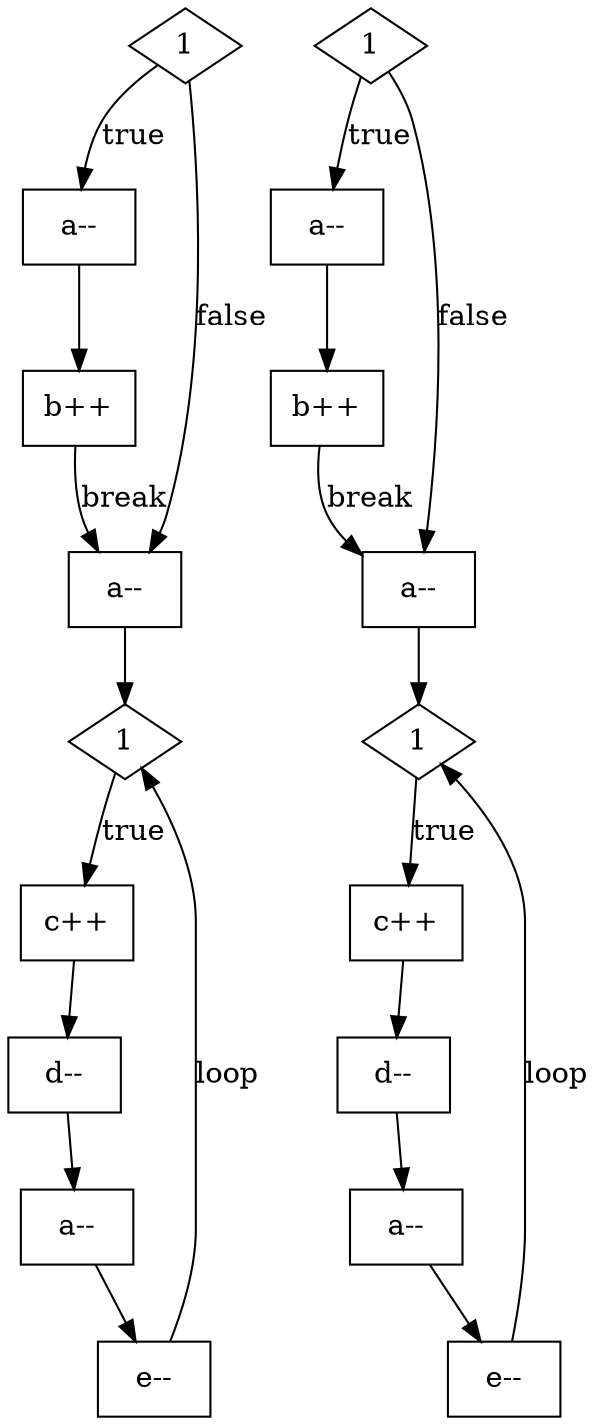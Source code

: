 digraph G {
	1.0 [label=1 shape=diamond]
	1.1 [label="a--" shape=box]
	1.2 [label="b++" shape=box]
	1.3 [label="a--" shape=box]
	1.4 [label=1 shape=diamond]
	1.5 [label="c++" shape=box]
	1.6 [label="d--" shape=box]
	1.7 [label="a--" shape=box]
	1.8 [label="e--" shape=box]
	1.9 [label=1 shape=diamond]
	1.10 [label="a--" shape=box]
	1.11 [label="b++" shape=box]
	1.12 [label="a--" shape=box]
	1.13 [label=1 shape=diamond]
	1.14 [label="c++" shape=box]
	1.15 [label="d--" shape=box]
	1.16 [label="a--" shape=box]
	1.17 [label="e--" shape=box]
	1.1 -> 1.2 [label=""]
	1.0 -> 1.1 [label=true]
	1.0 -> 1.3 [label=false]
	1.2 -> 1.3 [label=break]
	1.7 -> 1.8 [label=""]
	1.6 -> 1.7 [label=""]
	1.5 -> 1.6 [label=""]
	1.4 -> 1.5 [label=true]
	1.8 -> 1.4 [label=loop]
	1.3 -> 1.4 [label=""]
	1.10 -> 1.11 [label=""]
	1.9 -> 1.10 [label=true]
	1.9 -> 1.12 [label=false]
	1.11 -> 1.12 [label=break]
	1.16 -> 1.17 [label=""]
	1.15 -> 1.16 [label=""]
	1.14 -> 1.15 [label=""]
	1.13 -> 1.14 [label=true]
	1.17 -> 1.13 [label=loop]
	1.12 -> 1.13 [label=""]
}
